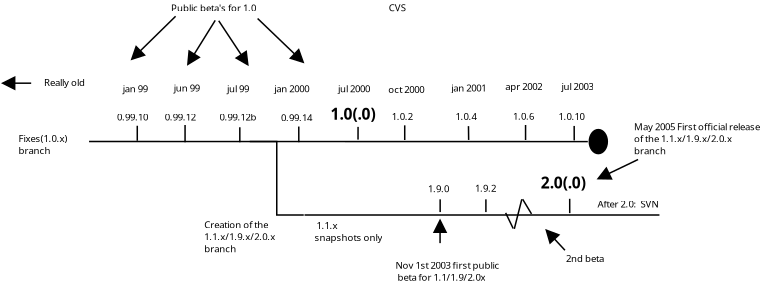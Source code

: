 <?xml version="1.0" encoding="UTF-8"?>
<dia:diagram xmlns:dia="http://www.lysator.liu.se/~alla/dia/">
  <dia:layer name="Background" visible="true">
    <dia:object type="Standard - Line" version="0" id="O0">
      <dia:attribute name="obj_pos">
        <dia:point val="-18.95,20.25"/>
      </dia:attribute>
      <dia:attribute name="obj_bb">
        <dia:rectangle val="-19,20.2;14.351,20.306"/>
      </dia:attribute>
      <dia:attribute name="conn_endpoints">
        <dia:point val="-18.95,20.25"/>
        <dia:point val="14.3,20.256"/>
      </dia:attribute>
      <dia:attribute name="numcp">
        <dia:int val="1"/>
      </dia:attribute>
    </dia:object>
    <dia:object type="Standard - Text" version="1" id="O1">
      <dia:attribute name="obj_pos">
        <dia:point val="-21.95,16.55"/>
      </dia:attribute>
      <dia:attribute name="obj_bb">
        <dia:rectangle val="-21.95,15.873;-18.672,16.83"/>
      </dia:attribute>
      <dia:attribute name="text">
        <dia:composite type="text">
          <dia:attribute name="string">
            <dia:string>#Really old#</dia:string>
          </dia:attribute>
          <dia:attribute name="font">
            <dia:font family="sans" style="0" name="Helvetica"/>
          </dia:attribute>
          <dia:attribute name="height">
            <dia:real val="0.8"/>
          </dia:attribute>
          <dia:attribute name="pos">
            <dia:point val="-21.95,16.55"/>
          </dia:attribute>
          <dia:attribute name="color">
            <dia:color val="#000000"/>
          </dia:attribute>
          <dia:attribute name="alignment">
            <dia:enum val="0"/>
          </dia:attribute>
        </dia:composite>
      </dia:attribute>
      <dia:attribute name="valign">
        <dia:enum val="3"/>
      </dia:attribute>
    </dia:object>
    <dia:object type="Standard - Text" version="1" id="O2">
      <dia:attribute name="obj_pos">
        <dia:point val="-17.086,18.85"/>
      </dia:attribute>
      <dia:attribute name="obj_bb">
        <dia:rectangle val="-17.086,18.172;-14.596,19.13"/>
      </dia:attribute>
      <dia:attribute name="text">
        <dia:composite type="text">
          <dia:attribute name="string">
            <dia:string>#0.99.10#</dia:string>
          </dia:attribute>
          <dia:attribute name="font">
            <dia:font family="sans" style="0" name="Helvetica"/>
          </dia:attribute>
          <dia:attribute name="height">
            <dia:real val="0.8"/>
          </dia:attribute>
          <dia:attribute name="pos">
            <dia:point val="-17.086,18.85"/>
          </dia:attribute>
          <dia:attribute name="color">
            <dia:color val="#000000"/>
          </dia:attribute>
          <dia:attribute name="alignment">
            <dia:enum val="0"/>
          </dia:attribute>
        </dia:composite>
      </dia:attribute>
      <dia:attribute name="valign">
        <dia:enum val="3"/>
      </dia:attribute>
    </dia:object>
    <dia:object type="Standard - Line" version="0" id="O3">
      <dia:attribute name="obj_pos">
        <dia:point val="-15.736,19.2"/>
      </dia:attribute>
      <dia:attribute name="obj_bb">
        <dia:rectangle val="-15.786,19.15;-15.686,20.25"/>
      </dia:attribute>
      <dia:attribute name="conn_endpoints">
        <dia:point val="-15.736,19.2"/>
        <dia:point val="-15.736,20.2"/>
      </dia:attribute>
      <dia:attribute name="numcp">
        <dia:int val="1"/>
      </dia:attribute>
    </dia:object>
    <dia:object type="Standard - Line" version="0" id="O4">
      <dia:attribute name="obj_pos">
        <dia:point val="-12.55,19.15"/>
      </dia:attribute>
      <dia:attribute name="obj_bb">
        <dia:rectangle val="-12.6,19.1;-12.5,20.35"/>
      </dia:attribute>
      <dia:attribute name="conn_endpoints">
        <dia:point val="-12.55,19.15"/>
        <dia:point val="-12.55,20.3"/>
      </dia:attribute>
      <dia:attribute name="numcp">
        <dia:int val="1"/>
      </dia:attribute>
    </dia:object>
    <dia:object type="Standard - Text" version="1" id="O5">
      <dia:attribute name="obj_pos">
        <dia:point val="-13.9,18.85"/>
      </dia:attribute>
      <dia:attribute name="obj_bb">
        <dia:rectangle val="-13.9,18.172;-11.41,19.13"/>
      </dia:attribute>
      <dia:attribute name="text">
        <dia:composite type="text">
          <dia:attribute name="string">
            <dia:string>#0.99.12#</dia:string>
          </dia:attribute>
          <dia:attribute name="font">
            <dia:font family="sans" style="0" name="Helvetica"/>
          </dia:attribute>
          <dia:attribute name="height">
            <dia:real val="0.8"/>
          </dia:attribute>
          <dia:attribute name="pos">
            <dia:point val="-13.9,18.85"/>
          </dia:attribute>
          <dia:attribute name="color">
            <dia:color val="#000000"/>
          </dia:attribute>
          <dia:attribute name="alignment">
            <dia:enum val="0"/>
          </dia:attribute>
        </dia:composite>
      </dia:attribute>
      <dia:attribute name="valign">
        <dia:enum val="3"/>
      </dia:attribute>
    </dia:object>
    <dia:object type="Standard - Line" version="0" id="O6">
      <dia:attribute name="obj_pos">
        <dia:point val="-8.9,19.3"/>
      </dia:attribute>
      <dia:attribute name="obj_bb">
        <dia:rectangle val="-8.95,19.25;-8.85,20.35"/>
      </dia:attribute>
      <dia:attribute name="conn_endpoints">
        <dia:point val="-8.9,19.3"/>
        <dia:point val="-8.9,20.3"/>
      </dia:attribute>
      <dia:attribute name="numcp">
        <dia:int val="1"/>
      </dia:attribute>
    </dia:object>
    <dia:object type="Standard - Text" version="1" id="O7">
      <dia:attribute name="obj_pos">
        <dia:point val="-10.25,18.85"/>
      </dia:attribute>
      <dia:attribute name="obj_bb">
        <dia:rectangle val="-10.25,18.172;-7.345,19.13"/>
      </dia:attribute>
      <dia:attribute name="text">
        <dia:composite type="text">
          <dia:attribute name="string">
            <dia:string>#0.99.12b#</dia:string>
          </dia:attribute>
          <dia:attribute name="font">
            <dia:font family="sans" style="0" name="Helvetica"/>
          </dia:attribute>
          <dia:attribute name="height">
            <dia:real val="0.8"/>
          </dia:attribute>
          <dia:attribute name="pos">
            <dia:point val="-10.25,18.85"/>
          </dia:attribute>
          <dia:attribute name="color">
            <dia:color val="#000000"/>
          </dia:attribute>
          <dia:attribute name="alignment">
            <dia:enum val="0"/>
          </dia:attribute>
        </dia:composite>
      </dia:attribute>
      <dia:attribute name="valign">
        <dia:enum val="3"/>
      </dia:attribute>
    </dia:object>
    <dia:object type="Standard - Text" version="1" id="O8">
      <dia:attribute name="obj_pos">
        <dia:point val="-23.65,20.275"/>
      </dia:attribute>
      <dia:attribute name="obj_bb">
        <dia:rectangle val="-23.65,19.598;-19.742,21.355"/>
      </dia:attribute>
      <dia:attribute name="text">
        <dia:composite type="text">
          <dia:attribute name="string">
            <dia:string>#Fixes(1.0.x)
branch#</dia:string>
          </dia:attribute>
          <dia:attribute name="font">
            <dia:font family="sans" style="0" name="Helvetica"/>
          </dia:attribute>
          <dia:attribute name="height">
            <dia:real val="0.8"/>
          </dia:attribute>
          <dia:attribute name="pos">
            <dia:point val="-23.65,20.275"/>
          </dia:attribute>
          <dia:attribute name="color">
            <dia:color val="#000000"/>
          </dia:attribute>
          <dia:attribute name="alignment">
            <dia:enum val="0"/>
          </dia:attribute>
        </dia:composite>
      </dia:attribute>
      <dia:attribute name="valign">
        <dia:enum val="3"/>
      </dia:attribute>
    </dia:object>
    <dia:object type="Standard - Line" version="0" id="O9">
      <dia:attribute name="obj_pos">
        <dia:point val="-4.969,19.25"/>
      </dia:attribute>
      <dia:attribute name="obj_bb">
        <dia:rectangle val="-5.019,19.2;-4.917,20.348"/>
      </dia:attribute>
      <dia:attribute name="conn_endpoints">
        <dia:point val="-4.969,19.25"/>
        <dia:point val="-4.967,20.298"/>
      </dia:attribute>
      <dia:attribute name="numcp">
        <dia:int val="1"/>
      </dia:attribute>
    </dia:object>
    <dia:object type="Standard - Text" version="1" id="O10">
      <dia:attribute name="obj_pos">
        <dia:point val="-6.15,18.9"/>
      </dia:attribute>
      <dia:attribute name="obj_bb">
        <dia:rectangle val="-6.15,18.223;-3.66,19.18"/>
      </dia:attribute>
      <dia:attribute name="text">
        <dia:composite type="text">
          <dia:attribute name="string">
            <dia:string>#0.99.14#</dia:string>
          </dia:attribute>
          <dia:attribute name="font">
            <dia:font family="sans" style="0" name="Helvetica"/>
          </dia:attribute>
          <dia:attribute name="height">
            <dia:real val="0.8"/>
          </dia:attribute>
          <dia:attribute name="pos">
            <dia:point val="-6.15,18.9"/>
          </dia:attribute>
          <dia:attribute name="color">
            <dia:color val="#000000"/>
          </dia:attribute>
          <dia:attribute name="alignment">
            <dia:enum val="0"/>
          </dia:attribute>
        </dia:composite>
      </dia:attribute>
      <dia:attribute name="valign">
        <dia:enum val="3"/>
      </dia:attribute>
    </dia:object>
    <dia:object type="Standard - Line" version="0" id="O11">
      <dia:attribute name="obj_pos">
        <dia:point val="-1.017,19.273"/>
      </dia:attribute>
      <dia:attribute name="obj_bb">
        <dia:rectangle val="-1.069,19.223;-0.967,20.175"/>
      </dia:attribute>
      <dia:attribute name="conn_endpoints">
        <dia:point val="-1.017,19.273"/>
        <dia:point val="-1.019,20.125"/>
      </dia:attribute>
      <dia:attribute name="numcp">
        <dia:int val="1"/>
      </dia:attribute>
    </dia:object>
    <dia:object type="Standard - Text" version="1" id="O12">
      <dia:attribute name="obj_pos">
        <dia:point val="-2.85,18.8"/>
      </dia:attribute>
      <dia:attribute name="obj_bb">
        <dia:rectangle val="-2.85,17.703;0.66,19.26"/>
      </dia:attribute>
      <dia:attribute name="text">
        <dia:composite type="text">
          <dia:attribute name="string">
            <dia:string>#1.0(.0)#</dia:string>
          </dia:attribute>
          <dia:attribute name="font">
            <dia:font family="sans" style="80" name="Helvetica-Bold"/>
          </dia:attribute>
          <dia:attribute name="height">
            <dia:real val="1.3"/>
          </dia:attribute>
          <dia:attribute name="pos">
            <dia:point val="-2.85,18.8"/>
          </dia:attribute>
          <dia:attribute name="color">
            <dia:color val="#000000"/>
          </dia:attribute>
          <dia:attribute name="alignment">
            <dia:enum val="0"/>
          </dia:attribute>
        </dia:composite>
      </dia:attribute>
      <dia:attribute name="valign">
        <dia:enum val="3"/>
      </dia:attribute>
    </dia:object>
    <dia:object type="Standard - Line" version="0" id="O13">
      <dia:attribute name="obj_pos">
        <dia:point val="2.094,19.172"/>
      </dia:attribute>
      <dia:attribute name="obj_bb">
        <dia:rectangle val="2.044,19.122;2.144,20.2"/>
      </dia:attribute>
      <dia:attribute name="conn_endpoints">
        <dia:point val="2.094,19.172"/>
        <dia:point val="2.094,20.15"/>
      </dia:attribute>
      <dia:attribute name="numcp">
        <dia:int val="1"/>
      </dia:attribute>
    </dia:object>
    <dia:object type="Standard - Text" version="1" id="O14">
      <dia:attribute name="obj_pos">
        <dia:point val="1.224,18.82"/>
      </dia:attribute>
      <dia:attribute name="obj_bb">
        <dia:rectangle val="1.224,18.142;2.884,19.1"/>
      </dia:attribute>
      <dia:attribute name="text">
        <dia:composite type="text">
          <dia:attribute name="string">
            <dia:string>#1.0.2#</dia:string>
          </dia:attribute>
          <dia:attribute name="font">
            <dia:font family="sans" style="0" name="Helvetica"/>
          </dia:attribute>
          <dia:attribute name="height">
            <dia:real val="0.8"/>
          </dia:attribute>
          <dia:attribute name="pos">
            <dia:point val="1.224,18.82"/>
          </dia:attribute>
          <dia:attribute name="color">
            <dia:color val="#000000"/>
          </dia:attribute>
          <dia:attribute name="alignment">
            <dia:enum val="0"/>
          </dia:attribute>
        </dia:composite>
      </dia:attribute>
      <dia:attribute name="valign">
        <dia:enum val="3"/>
      </dia:attribute>
    </dia:object>
    <dia:object type="Standard - Line" version="0" id="O15">
      <dia:attribute name="obj_pos">
        <dia:point val="6.344,19.225"/>
      </dia:attribute>
      <dia:attribute name="obj_bb">
        <dia:rectangle val="6.293,19.174;6.407,20.198"/>
      </dia:attribute>
      <dia:attribute name="conn_endpoints">
        <dia:point val="6.344,19.225"/>
        <dia:point val="6.356,20.147"/>
      </dia:attribute>
      <dia:attribute name="numcp">
        <dia:int val="1"/>
      </dia:attribute>
    </dia:object>
    <dia:object type="Standard - Text" version="1" id="O16">
      <dia:attribute name="obj_pos">
        <dia:point val="5.474,18.824"/>
      </dia:attribute>
      <dia:attribute name="obj_bb">
        <dia:rectangle val="5.474,18.147;7.134,19.104"/>
      </dia:attribute>
      <dia:attribute name="text">
        <dia:composite type="text">
          <dia:attribute name="string">
            <dia:string>#1.0.4#</dia:string>
          </dia:attribute>
          <dia:attribute name="font">
            <dia:font family="sans" style="0" name="Helvetica"/>
          </dia:attribute>
          <dia:attribute name="height">
            <dia:real val="0.8"/>
          </dia:attribute>
          <dia:attribute name="pos">
            <dia:point val="5.474,18.824"/>
          </dia:attribute>
          <dia:attribute name="color">
            <dia:color val="#000000"/>
          </dia:attribute>
          <dia:attribute name="alignment">
            <dia:enum val="0"/>
          </dia:attribute>
        </dia:composite>
      </dia:attribute>
      <dia:attribute name="valign">
        <dia:enum val="3"/>
      </dia:attribute>
    </dia:object>
    <dia:object type="Standard - Text" version="1" id="O17">
      <dia:attribute name="obj_pos">
        <dia:point val="9.312,18.804"/>
      </dia:attribute>
      <dia:attribute name="obj_bb">
        <dia:rectangle val="9.312,18.126;10.972,19.084"/>
      </dia:attribute>
      <dia:attribute name="text">
        <dia:composite type="text">
          <dia:attribute name="string">
            <dia:string>#1.0.6#</dia:string>
          </dia:attribute>
          <dia:attribute name="font">
            <dia:font family="sans" style="0" name="Helvetica"/>
          </dia:attribute>
          <dia:attribute name="height">
            <dia:real val="0.8"/>
          </dia:attribute>
          <dia:attribute name="pos">
            <dia:point val="9.312,18.804"/>
          </dia:attribute>
          <dia:attribute name="color">
            <dia:color val="#000000"/>
          </dia:attribute>
          <dia:attribute name="alignment">
            <dia:enum val="0"/>
          </dia:attribute>
        </dia:composite>
      </dia:attribute>
      <dia:attribute name="valign">
        <dia:enum val="3"/>
      </dia:attribute>
    </dia:object>
    <dia:object type="Standard - Line" version="0" id="O18">
      <dia:attribute name="obj_pos">
        <dia:point val="13.391,19.212"/>
      </dia:attribute>
      <dia:attribute name="obj_bb">
        <dia:rectangle val="13.341,19.162;13.444,20.225"/>
      </dia:attribute>
      <dia:attribute name="conn_endpoints">
        <dia:point val="13.391,19.212"/>
        <dia:point val="13.394,20.175"/>
      </dia:attribute>
      <dia:attribute name="numcp">
        <dia:int val="1"/>
      </dia:attribute>
    </dia:object>
    <dia:object type="Standard - Text" version="1" id="O19">
      <dia:attribute name="obj_pos">
        <dia:point val="12.338,18.809"/>
      </dia:attribute>
      <dia:attribute name="obj_bb">
        <dia:rectangle val="12.338,18.131;14.413,19.089"/>
      </dia:attribute>
      <dia:attribute name="text">
        <dia:composite type="text">
          <dia:attribute name="string">
            <dia:string>#1.0.10#</dia:string>
          </dia:attribute>
          <dia:attribute name="font">
            <dia:font family="sans" style="0" name="Helvetica"/>
          </dia:attribute>
          <dia:attribute name="height">
            <dia:real val="0.8"/>
          </dia:attribute>
          <dia:attribute name="pos">
            <dia:point val="12.338,18.809"/>
          </dia:attribute>
          <dia:attribute name="color">
            <dia:color val="#000000"/>
          </dia:attribute>
          <dia:attribute name="alignment">
            <dia:enum val="0"/>
          </dia:attribute>
        </dia:composite>
      </dia:attribute>
      <dia:attribute name="valign">
        <dia:enum val="3"/>
      </dia:attribute>
    </dia:object>
    <dia:object type="Standard - ZigZagLine" version="1" id="O20">
      <dia:attribute name="obj_pos">
        <dia:point val="-8.237,20.25"/>
      </dia:attribute>
      <dia:attribute name="obj_bb">
        <dia:rectangle val="-8.287,20.2;-4.587,25.2"/>
      </dia:attribute>
      <dia:attribute name="orth_points">
        <dia:point val="-8.237,20.25"/>
        <dia:point val="-6.437,20.25"/>
        <dia:point val="-6.437,25.15"/>
        <dia:point val="-4.637,25.15"/>
      </dia:attribute>
      <dia:attribute name="orth_orient">
        <dia:enum val="0"/>
        <dia:enum val="1"/>
        <dia:enum val="0"/>
      </dia:attribute>
      <dia:attribute name="autorouting">
        <dia:boolean val="false"/>
      </dia:attribute>
    </dia:object>
    <dia:object type="Standard - Line" version="0" id="O21">
      <dia:attribute name="obj_pos">
        <dia:point val="-4.587,25.15"/>
      </dia:attribute>
      <dia:attribute name="obj_bb">
        <dia:rectangle val="-4.637,25.1;19.125,25.2"/>
      </dia:attribute>
      <dia:attribute name="conn_endpoints">
        <dia:point val="-4.587,25.15"/>
        <dia:point val="19.075,25.15"/>
      </dia:attribute>
      <dia:attribute name="numcp">
        <dia:int val="1"/>
      </dia:attribute>
    </dia:object>
    <dia:object type="Standard - Text" version="1" id="O22">
      <dia:attribute name="obj_pos">
        <dia:point val="-3.925,26.075"/>
      </dia:attribute>
      <dia:attribute name="obj_bb">
        <dia:rectangle val="-3.925,25.377;1.081,27.197"/>
      </dia:attribute>
      <dia:attribute name="text">
        <dia:composite type="text">
          <dia:attribute name="string">
            <dia:string># 1.1.x  
snapshots only#</dia:string>
          </dia:attribute>
          <dia:attribute name="font">
            <dia:font family="sans" style="0" name="Helvetica"/>
          </dia:attribute>
          <dia:attribute name="height">
            <dia:real val="0.8"/>
          </dia:attribute>
          <dia:attribute name="pos">
            <dia:point val="-3.925,26.075"/>
          </dia:attribute>
          <dia:attribute name="color">
            <dia:color val="#000000"/>
          </dia:attribute>
          <dia:attribute name="alignment">
            <dia:enum val="0"/>
          </dia:attribute>
        </dia:composite>
      </dia:attribute>
      <dia:attribute name="valign">
        <dia:enum val="3"/>
      </dia:attribute>
    </dia:object>
    <dia:object type="Standard - Text" version="1" id="O23">
      <dia:attribute name="obj_pos">
        <dia:point val="3.638,23.631"/>
      </dia:attribute>
      <dia:attribute name="obj_bb">
        <dia:rectangle val="3.638,22.953;5.298,23.911"/>
      </dia:attribute>
      <dia:attribute name="text">
        <dia:composite type="text">
          <dia:attribute name="string">
            <dia:string>#1.9.0#</dia:string>
          </dia:attribute>
          <dia:attribute name="font">
            <dia:font family="sans" style="0" name="Helvetica"/>
          </dia:attribute>
          <dia:attribute name="height">
            <dia:real val="0.8"/>
          </dia:attribute>
          <dia:attribute name="pos">
            <dia:point val="3.638,23.631"/>
          </dia:attribute>
          <dia:attribute name="color">
            <dia:color val="#000000"/>
          </dia:attribute>
          <dia:attribute name="alignment">
            <dia:enum val="0"/>
          </dia:attribute>
        </dia:composite>
      </dia:attribute>
      <dia:attribute name="valign">
        <dia:enum val="3"/>
      </dia:attribute>
    </dia:object>
    <dia:object type="Standard - Text" version="1" id="O24">
      <dia:attribute name="obj_pos">
        <dia:point val="1.476,28.726"/>
      </dia:attribute>
      <dia:attribute name="obj_bb">
        <dia:rectangle val="1.476,28.028;9.47,29.848"/>
      </dia:attribute>
      <dia:attribute name="text">
        <dia:composite type="text">
          <dia:attribute name="string">
            <dia:string>#Nov 1st 2003 first public
 beta for 1.1/1.9/2.0x#</dia:string>
          </dia:attribute>
          <dia:attribute name="font">
            <dia:font family="sans" style="0" name="Helvetica"/>
          </dia:attribute>
          <dia:attribute name="height">
            <dia:real val="0.8"/>
          </dia:attribute>
          <dia:attribute name="pos">
            <dia:point val="1.476,28.726"/>
          </dia:attribute>
          <dia:attribute name="color">
            <dia:color val="#000000"/>
          </dia:attribute>
          <dia:attribute name="alignment">
            <dia:enum val="0"/>
          </dia:attribute>
        </dia:composite>
      </dia:attribute>
      <dia:attribute name="valign">
        <dia:enum val="3"/>
      </dia:attribute>
    </dia:object>
    <dia:object type="Standard - Text" version="1" id="O25">
      <dia:attribute name="obj_pos">
        <dia:point val="6.78,23.593"/>
      </dia:attribute>
      <dia:attribute name="obj_bb">
        <dia:rectangle val="6.78,22.894;8.461,23.915"/>
      </dia:attribute>
      <dia:attribute name="text">
        <dia:composite type="text">
          <dia:attribute name="string">
            <dia:string>#1.9.2#</dia:string>
          </dia:attribute>
          <dia:attribute name="font">
            <dia:font family="sans" style="0" name="Helvetica"/>
          </dia:attribute>
          <dia:attribute name="height">
            <dia:real val="0.8"/>
          </dia:attribute>
          <dia:attribute name="pos">
            <dia:point val="6.78,23.593"/>
          </dia:attribute>
          <dia:attribute name="color">
            <dia:color val="#000000"/>
          </dia:attribute>
          <dia:attribute name="alignment">
            <dia:enum val="0"/>
          </dia:attribute>
        </dia:composite>
      </dia:attribute>
      <dia:attribute name="valign">
        <dia:enum val="3"/>
      </dia:attribute>
    </dia:object>
    <dia:object type="Standard - Line" version="0" id="O26">
      <dia:attribute name="obj_pos">
        <dia:point val="10.15,19.149"/>
      </dia:attribute>
      <dia:attribute name="obj_bb">
        <dia:rectangle val="10.101,19.099;10.2,20.199"/>
      </dia:attribute>
      <dia:attribute name="conn_endpoints">
        <dia:point val="10.15,19.149"/>
        <dia:point val="10.15,20.149"/>
      </dia:attribute>
      <dia:attribute name="numcp">
        <dia:int val="1"/>
      </dia:attribute>
    </dia:object>
    <dia:object type="Standard - Line" version="0" id="O27">
      <dia:attribute name="obj_pos">
        <dia:point val="4.456,24.105"/>
      </dia:attribute>
      <dia:attribute name="obj_bb">
        <dia:rectangle val="4.406,24.055;4.506,25.005"/>
      </dia:attribute>
      <dia:attribute name="conn_endpoints">
        <dia:point val="4.456,24.105"/>
        <dia:point val="4.456,24.955"/>
      </dia:attribute>
      <dia:attribute name="numcp">
        <dia:int val="1"/>
      </dia:attribute>
    </dia:object>
    <dia:object type="Standard - Line" version="0" id="O28">
      <dia:attribute name="obj_pos">
        <dia:point val="7.506,24.105"/>
      </dia:attribute>
      <dia:attribute name="obj_bb">
        <dia:rectangle val="7.456,24.055;7.556,25.005"/>
      </dia:attribute>
      <dia:attribute name="conn_endpoints">
        <dia:point val="7.506,24.105"/>
        <dia:point val="7.506,24.955"/>
      </dia:attribute>
      <dia:attribute name="numcp">
        <dia:int val="1"/>
      </dia:attribute>
    </dia:object>
    <dia:object type="Standard - Line" version="0" id="O29">
      <dia:attribute name="obj_pos">
        <dia:point val="13.092,24.071"/>
      </dia:attribute>
      <dia:attribute name="obj_bb">
        <dia:rectangle val="13.042,24.021;13.144,25.075"/>
      </dia:attribute>
      <dia:attribute name="conn_endpoints">
        <dia:point val="13.092,24.071"/>
        <dia:point val="13.094,25.025"/>
      </dia:attribute>
      <dia:attribute name="numcp">
        <dia:int val="1"/>
      </dia:attribute>
    </dia:object>
    <dia:object type="Standard - Text" version="1" id="O30">
      <dia:attribute name="obj_pos">
        <dia:point val="11.169,23.375"/>
      </dia:attribute>
      <dia:attribute name="obj_bb">
        <dia:rectangle val="11.169,22.244;14.713,23.903"/>
      </dia:attribute>
      <dia:attribute name="text">
        <dia:composite type="text">
          <dia:attribute name="string">
            <dia:string>#2.0(.0)#</dia:string>
          </dia:attribute>
          <dia:attribute name="font">
            <dia:font family="sans" style="80" name="Helvetica-Bold"/>
          </dia:attribute>
          <dia:attribute name="height">
            <dia:real val="1.3"/>
          </dia:attribute>
          <dia:attribute name="pos">
            <dia:point val="11.169,23.375"/>
          </dia:attribute>
          <dia:attribute name="color">
            <dia:color val="#000000"/>
          </dia:attribute>
          <dia:attribute name="alignment">
            <dia:enum val="0"/>
          </dia:attribute>
        </dia:composite>
      </dia:attribute>
      <dia:attribute name="valign">
        <dia:enum val="3"/>
      </dia:attribute>
    </dia:object>
    <dia:object type="Standard - PolyLine" version="0" id="O31">
      <dia:attribute name="obj_pos">
        <dia:point val="8.823,25.008"/>
      </dia:attribute>
      <dia:attribute name="obj_bb">
        <dia:rectangle val="8.756,24.942;9.392,26.117"/>
      </dia:attribute>
      <dia:attribute name="poly_points">
        <dia:point val="8.823,25.008"/>
        <dia:point val="9.325,26.05"/>
      </dia:attribute>
    </dia:object>
    <dia:object type="Standard - PolyLine" version="0" id="O32">
      <dia:attribute name="obj_pos">
        <dia:point val="9.9,24.1"/>
      </dia:attribute>
      <dia:attribute name="obj_bb">
        <dia:rectangle val="9.339,24.039;9.961,26.136"/>
      </dia:attribute>
      <dia:attribute name="poly_points">
        <dia:point val="9.9,24.1"/>
        <dia:point val="9.4,26.075"/>
      </dia:attribute>
    </dia:object>
    <dia:object type="Standard - PolyLine" version="0" id="O33">
      <dia:attribute name="obj_pos">
        <dia:point val="9.955,24.097"/>
      </dia:attribute>
      <dia:attribute name="obj_bb">
        <dia:rectangle val="9.886,24.029;10.615,25.146"/>
      </dia:attribute>
      <dia:attribute name="poly_points">
        <dia:point val="9.955,24.097"/>
        <dia:point val="10.546,25.077"/>
      </dia:attribute>
    </dia:object>
    <dia:object type="Standard - Line" version="0" id="O34">
      <dia:attribute name="obj_pos">
        <dia:point val="4.45,27.025"/>
      </dia:attribute>
      <dia:attribute name="obj_bb">
        <dia:rectangle val="3.65,25.4;5.25,27.075"/>
      </dia:attribute>
      <dia:attribute name="conn_endpoints">
        <dia:point val="4.45,27.025"/>
        <dia:point val="4.45,25.45"/>
      </dia:attribute>
      <dia:attribute name="numcp">
        <dia:int val="1"/>
      </dia:attribute>
      <dia:attribute name="end_arrow">
        <dia:enum val="3"/>
      </dia:attribute>
      <dia:attribute name="end_arrow_length">
        <dia:real val="0.8"/>
      </dia:attribute>
      <dia:attribute name="end_arrow_width">
        <dia:real val="0.8"/>
      </dia:attribute>
    </dia:object>
    <dia:object type="Standard - Line" version="0" id="O35">
      <dia:attribute name="obj_pos">
        <dia:point val="17.65,21.45"/>
      </dia:attribute>
      <dia:attribute name="obj_bb">
        <dia:rectangle val="14.55,21.383;17.717,23.493"/>
      </dia:attribute>
      <dia:attribute name="conn_endpoints">
        <dia:point val="17.65,21.45"/>
        <dia:point val="14.941,22.75"/>
      </dia:attribute>
      <dia:attribute name="numcp">
        <dia:int val="1"/>
      </dia:attribute>
      <dia:attribute name="end_arrow">
        <dia:enum val="3"/>
      </dia:attribute>
      <dia:attribute name="end_arrow_length">
        <dia:real val="0.8"/>
      </dia:attribute>
      <dia:attribute name="end_arrow_width">
        <dia:real val="0.8"/>
      </dia:attribute>
    </dia:object>
    <dia:object type="Standard - Text" version="1" id="O36">
      <dia:attribute name="obj_pos">
        <dia:point val="17.375,19.5"/>
      </dia:attribute>
      <dia:attribute name="obj_bb">
        <dia:rectangle val="17.375,18.802;27.319,21.422"/>
      </dia:attribute>
      <dia:attribute name="text">
        <dia:composite type="text">
          <dia:attribute name="string">
            <dia:string>#May 2005 First official release
of the 1.1.x/1.9.x/2.0.x 
branch#</dia:string>
          </dia:attribute>
          <dia:attribute name="font">
            <dia:font family="sans" style="0" name="Helvetica"/>
          </dia:attribute>
          <dia:attribute name="height">
            <dia:real val="0.8"/>
          </dia:attribute>
          <dia:attribute name="pos">
            <dia:point val="17.375,19.5"/>
          </dia:attribute>
          <dia:attribute name="color">
            <dia:color val="#000000"/>
          </dia:attribute>
          <dia:attribute name="alignment">
            <dia:enum val="0"/>
          </dia:attribute>
        </dia:composite>
      </dia:attribute>
      <dia:attribute name="valign">
        <dia:enum val="3"/>
      </dia:attribute>
    </dia:object>
    <dia:object type="Standard - Text" version="1" id="O37">
      <dia:attribute name="obj_pos">
        <dia:point val="-11.275,26.025"/>
      </dia:attribute>
      <dia:attribute name="obj_bb">
        <dia:rectangle val="-11.275,25.327;-5.772,27.947"/>
      </dia:attribute>
      <dia:attribute name="text">
        <dia:composite type="text">
          <dia:attribute name="string">
            <dia:string>#Creation of the
1.1.x/1.9.x/2.0.x 
branch#</dia:string>
          </dia:attribute>
          <dia:attribute name="font">
            <dia:font family="sans" style="0" name="Helvetica"/>
          </dia:attribute>
          <dia:attribute name="height">
            <dia:real val="0.8"/>
          </dia:attribute>
          <dia:attribute name="pos">
            <dia:point val="-11.275,26.025"/>
          </dia:attribute>
          <dia:attribute name="color">
            <dia:color val="#000000"/>
          </dia:attribute>
          <dia:attribute name="alignment">
            <dia:enum val="0"/>
          </dia:attribute>
        </dia:composite>
      </dia:attribute>
      <dia:attribute name="valign">
        <dia:enum val="3"/>
      </dia:attribute>
    </dia:object>
    <dia:object type="Standard - Line" version="0" id="O38">
      <dia:attribute name="obj_pos">
        <dia:point val="11.5,26.125"/>
      </dia:attribute>
      <dia:attribute name="obj_bb">
        <dia:rectangle val="10.88,25.544;12.846,27.571"/>
      </dia:attribute>
      <dia:attribute name="conn_endpoints">
        <dia:point val="11.5,26.125"/>
        <dia:point val="12.775,27.5"/>
      </dia:attribute>
      <dia:attribute name="numcp">
        <dia:int val="1"/>
      </dia:attribute>
      <dia:attribute name="start_arrow">
        <dia:enum val="3"/>
      </dia:attribute>
      <dia:attribute name="start_arrow_length">
        <dia:real val="0.8"/>
      </dia:attribute>
      <dia:attribute name="start_arrow_width">
        <dia:real val="0.8"/>
      </dia:attribute>
    </dia:object>
    <dia:object type="Standard - Text" version="1" id="O39">
      <dia:attribute name="obj_pos">
        <dia:point val="12.85,28.275"/>
      </dia:attribute>
      <dia:attribute name="obj_bb">
        <dia:rectangle val="12.85,27.598;15.755,28.555"/>
      </dia:attribute>
      <dia:attribute name="text">
        <dia:composite type="text">
          <dia:attribute name="string">
            <dia:string>#2nd beta#</dia:string>
          </dia:attribute>
          <dia:attribute name="font">
            <dia:font family="sans" style="0" name="Helvetica"/>
          </dia:attribute>
          <dia:attribute name="height">
            <dia:real val="0.8"/>
          </dia:attribute>
          <dia:attribute name="pos">
            <dia:point val="12.85,28.275"/>
          </dia:attribute>
          <dia:attribute name="color">
            <dia:color val="#000000"/>
          </dia:attribute>
          <dia:attribute name="alignment">
            <dia:enum val="0"/>
          </dia:attribute>
        </dia:composite>
      </dia:attribute>
      <dia:attribute name="valign">
        <dia:enum val="3"/>
      </dia:attribute>
    </dia:object>
    <dia:object type="Standard - Line" version="0" id="O40">
      <dia:attribute name="obj_pos">
        <dia:point val="-4.639,15"/>
      </dia:attribute>
      <dia:attribute name="obj_bb">
        <dia:rectangle val="-7.785,11.979;-4.049,15.612"/>
      </dia:attribute>
      <dia:attribute name="conn_endpoints">
        <dia:point val="-4.639,15"/>
        <dia:point val="-7.714,12.05"/>
      </dia:attribute>
      <dia:attribute name="numcp">
        <dia:int val="1"/>
      </dia:attribute>
      <dia:attribute name="start_arrow">
        <dia:enum val="3"/>
      </dia:attribute>
      <dia:attribute name="start_arrow_length">
        <dia:real val="0.8"/>
      </dia:attribute>
      <dia:attribute name="start_arrow_width">
        <dia:real val="0.8"/>
      </dia:attribute>
    </dia:object>
    <dia:object type="Standard - Line" version="0" id="O41">
      <dia:attribute name="obj_pos">
        <dia:point val="-8.339,15.175"/>
      </dia:attribute>
      <dia:attribute name="obj_bb">
        <dia:rectangle val="-10.375,12.131;-7.644,15.658"/>
      </dia:attribute>
      <dia:attribute name="conn_endpoints">
        <dia:point val="-8.339,15.175"/>
        <dia:point val="-10.306,12.201"/>
      </dia:attribute>
      <dia:attribute name="numcp">
        <dia:int val="1"/>
      </dia:attribute>
      <dia:attribute name="start_arrow">
        <dia:enum val="3"/>
      </dia:attribute>
      <dia:attribute name="start_arrow_length">
        <dia:real val="0.8"/>
      </dia:attribute>
      <dia:attribute name="start_arrow_width">
        <dia:real val="0.8"/>
      </dia:attribute>
    </dia:object>
    <dia:object type="Standard - Line" version="0" id="O42">
      <dia:attribute name="obj_pos">
        <dia:point val="-12.389,15.15"/>
      </dia:attribute>
      <dia:attribute name="obj_bb">
        <dia:rectangle val="-13.095,12.106;-10.47,15.615"/>
      </dia:attribute>
      <dia:attribute name="conn_endpoints">
        <dia:point val="-12.389,15.15"/>
        <dia:point val="-10.539,12.175"/>
      </dia:attribute>
      <dia:attribute name="numcp">
        <dia:int val="1"/>
      </dia:attribute>
      <dia:attribute name="start_arrow">
        <dia:enum val="3"/>
      </dia:attribute>
      <dia:attribute name="start_arrow_length">
        <dia:real val="0.8"/>
      </dia:attribute>
      <dia:attribute name="start_arrow_width">
        <dia:real val="0.8"/>
      </dia:attribute>
    </dia:object>
    <dia:object type="Standard - Line" version="0" id="O43">
      <dia:attribute name="obj_pos">
        <dia:point val="-16.139,14.8"/>
      </dia:attribute>
      <dia:attribute name="obj_bb">
        <dia:rectangle val="-16.735,11.83;-13.11,15.406"/>
      </dia:attribute>
      <dia:attribute name="conn_endpoints">
        <dia:point val="-16.139,14.8"/>
        <dia:point val="-13.181,11.901"/>
      </dia:attribute>
      <dia:attribute name="numcp">
        <dia:int val="1"/>
      </dia:attribute>
      <dia:attribute name="start_arrow">
        <dia:enum val="3"/>
      </dia:attribute>
      <dia:attribute name="start_arrow_length">
        <dia:real val="0.8"/>
      </dia:attribute>
      <dia:attribute name="start_arrow_width">
        <dia:real val="0.8"/>
      </dia:attribute>
    </dia:object>
    <dia:object type="Standard - Text" version="1" id="O44">
      <dia:attribute name="obj_pos">
        <dia:point val="-13.489,11.575"/>
      </dia:attribute>
      <dia:attribute name="obj_bb">
        <dia:rectangle val="-13.489,10.898;-6.954,11.855"/>
      </dia:attribute>
      <dia:attribute name="text">
        <dia:composite type="text">
          <dia:attribute name="string">
            <dia:string>#Public beta's for 1.0#</dia:string>
          </dia:attribute>
          <dia:attribute name="font">
            <dia:font family="sans" style="0" name="Helvetica"/>
          </dia:attribute>
          <dia:attribute name="height">
            <dia:real val="0.8"/>
          </dia:attribute>
          <dia:attribute name="pos">
            <dia:point val="-13.489,11.575"/>
          </dia:attribute>
          <dia:attribute name="color">
            <dia:color val="#000000"/>
          </dia:attribute>
          <dia:attribute name="alignment">
            <dia:enum val="0"/>
          </dia:attribute>
        </dia:composite>
      </dia:attribute>
      <dia:attribute name="valign">
        <dia:enum val="3"/>
      </dia:attribute>
    </dia:object>
    <dia:object type="Standard - Line" version="0" id="O45">
      <dia:attribute name="obj_pos">
        <dia:point val="-22.809,16.362"/>
      </dia:attribute>
      <dia:attribute name="obj_bb">
        <dia:rectangle val="-24.809,15.562;-22.759,17.162"/>
      </dia:attribute>
      <dia:attribute name="conn_endpoints">
        <dia:point val="-22.809,16.362"/>
        <dia:point val="-24.759,16.362"/>
      </dia:attribute>
      <dia:attribute name="numcp">
        <dia:int val="1"/>
      </dia:attribute>
      <dia:attribute name="end_arrow">
        <dia:enum val="3"/>
      </dia:attribute>
      <dia:attribute name="end_arrow_length">
        <dia:real val="0.8"/>
      </dia:attribute>
      <dia:attribute name="end_arrow_width">
        <dia:real val="0.8"/>
      </dia:attribute>
    </dia:object>
    <dia:object type="Standard - Text" version="1" id="O46">
      <dia:attribute name="obj_pos">
        <dia:point val="-16.709,16.962"/>
      </dia:attribute>
      <dia:attribute name="obj_bb">
        <dia:rectangle val="-16.709,16.284;-14.677,17.242"/>
      </dia:attribute>
      <dia:attribute name="text">
        <dia:composite type="text">
          <dia:attribute name="string">
            <dia:string>#jan 99#</dia:string>
          </dia:attribute>
          <dia:attribute name="font">
            <dia:font family="sans" style="0" name="Helvetica"/>
          </dia:attribute>
          <dia:attribute name="height">
            <dia:real val="0.8"/>
          </dia:attribute>
          <dia:attribute name="pos">
            <dia:point val="-16.709,16.962"/>
          </dia:attribute>
          <dia:attribute name="color">
            <dia:color val="#000000"/>
          </dia:attribute>
          <dia:attribute name="alignment">
            <dia:enum val="0"/>
          </dia:attribute>
        </dia:composite>
      </dia:attribute>
      <dia:attribute name="valign">
        <dia:enum val="3"/>
      </dia:attribute>
    </dia:object>
    <dia:object type="Standard - Text" version="1" id="O47">
      <dia:attribute name="obj_pos">
        <dia:point val="-13.309,16.912"/>
      </dia:attribute>
      <dia:attribute name="obj_bb">
        <dia:rectangle val="-13.309,16.234;-11.277,17.192"/>
      </dia:attribute>
      <dia:attribute name="text">
        <dia:composite type="text">
          <dia:attribute name="string">
            <dia:string>#jun 99#</dia:string>
          </dia:attribute>
          <dia:attribute name="font">
            <dia:font family="sans" style="0" name="Helvetica"/>
          </dia:attribute>
          <dia:attribute name="height">
            <dia:real val="0.8"/>
          </dia:attribute>
          <dia:attribute name="pos">
            <dia:point val="-13.309,16.912"/>
          </dia:attribute>
          <dia:attribute name="color">
            <dia:color val="#000000"/>
          </dia:attribute>
          <dia:attribute name="alignment">
            <dia:enum val="0"/>
          </dia:attribute>
        </dia:composite>
      </dia:attribute>
      <dia:attribute name="valign">
        <dia:enum val="3"/>
      </dia:attribute>
    </dia:object>
    <dia:object type="Standard - Text" version="1" id="O48">
      <dia:attribute name="obj_pos">
        <dia:point val="-9.759,16.962"/>
      </dia:attribute>
      <dia:attribute name="obj_bb">
        <dia:rectangle val="-9.759,16.284;-7.976,17.242"/>
      </dia:attribute>
      <dia:attribute name="text">
        <dia:composite type="text">
          <dia:attribute name="string">
            <dia:string>#jul 99#</dia:string>
          </dia:attribute>
          <dia:attribute name="font">
            <dia:font family="sans" style="0" name="Helvetica"/>
          </dia:attribute>
          <dia:attribute name="height">
            <dia:real val="0.8"/>
          </dia:attribute>
          <dia:attribute name="pos">
            <dia:point val="-9.759,16.962"/>
          </dia:attribute>
          <dia:attribute name="color">
            <dia:color val="#000000"/>
          </dia:attribute>
          <dia:attribute name="alignment">
            <dia:enum val="0"/>
          </dia:attribute>
        </dia:composite>
      </dia:attribute>
      <dia:attribute name="valign">
        <dia:enum val="3"/>
      </dia:attribute>
    </dia:object>
    <dia:object type="Standard - Text" version="1" id="O49">
      <dia:attribute name="obj_pos">
        <dia:point val="-6.609,16.962"/>
      </dia:attribute>
      <dia:attribute name="obj_bb">
        <dia:rectangle val="-6.609,16.284;-3.746,17.242"/>
      </dia:attribute>
      <dia:attribute name="text">
        <dia:composite type="text">
          <dia:attribute name="string">
            <dia:string>#jan 2000#</dia:string>
          </dia:attribute>
          <dia:attribute name="font">
            <dia:font family="sans" style="0" name="Helvetica"/>
          </dia:attribute>
          <dia:attribute name="height">
            <dia:real val="0.8"/>
          </dia:attribute>
          <dia:attribute name="pos">
            <dia:point val="-6.609,16.962"/>
          </dia:attribute>
          <dia:attribute name="color">
            <dia:color val="#000000"/>
          </dia:attribute>
          <dia:attribute name="alignment">
            <dia:enum val="0"/>
          </dia:attribute>
        </dia:composite>
      </dia:attribute>
      <dia:attribute name="valign">
        <dia:enum val="3"/>
      </dia:attribute>
    </dia:object>
    <dia:object type="Standard - Text" version="1" id="O50">
      <dia:attribute name="obj_pos">
        <dia:point val="-2.359,16.962"/>
      </dia:attribute>
      <dia:attribute name="obj_bb">
        <dia:rectangle val="-2.359,16.284;0.254,17.242"/>
      </dia:attribute>
      <dia:attribute name="text">
        <dia:composite type="text">
          <dia:attribute name="string">
            <dia:string>#jul 2000#</dia:string>
          </dia:attribute>
          <dia:attribute name="font">
            <dia:font family="sans" style="0" name="Helvetica"/>
          </dia:attribute>
          <dia:attribute name="height">
            <dia:real val="0.8"/>
          </dia:attribute>
          <dia:attribute name="pos">
            <dia:point val="-2.359,16.962"/>
          </dia:attribute>
          <dia:attribute name="color">
            <dia:color val="#000000"/>
          </dia:attribute>
          <dia:attribute name="alignment">
            <dia:enum val="0"/>
          </dia:attribute>
        </dia:composite>
      </dia:attribute>
      <dia:attribute name="valign">
        <dia:enum val="3"/>
      </dia:attribute>
    </dia:object>
    <dia:object type="Standard - Text" version="1" id="O51">
      <dia:attribute name="obj_pos">
        <dia:point val="0.991,17.012"/>
      </dia:attribute>
      <dia:attribute name="obj_bb">
        <dia:rectangle val="0.991,16.334;3.856,17.292"/>
      </dia:attribute>
      <dia:attribute name="text">
        <dia:composite type="text">
          <dia:attribute name="string">
            <dia:string>#oct 2000#</dia:string>
          </dia:attribute>
          <dia:attribute name="font">
            <dia:font family="sans" style="0" name="Helvetica"/>
          </dia:attribute>
          <dia:attribute name="height">
            <dia:real val="0.8"/>
          </dia:attribute>
          <dia:attribute name="pos">
            <dia:point val="0.991,17.012"/>
          </dia:attribute>
          <dia:attribute name="color">
            <dia:color val="#000000"/>
          </dia:attribute>
          <dia:attribute name="alignment">
            <dia:enum val="0"/>
          </dia:attribute>
        </dia:composite>
      </dia:attribute>
      <dia:attribute name="valign">
        <dia:enum val="3"/>
      </dia:attribute>
    </dia:object>
    <dia:object type="Standard - Text" version="1" id="O52">
      <dia:attribute name="obj_pos">
        <dia:point val="5.191,16.912"/>
      </dia:attribute>
      <dia:attribute name="obj_bb">
        <dia:rectangle val="5.191,16.234;8.054,17.192"/>
      </dia:attribute>
      <dia:attribute name="text">
        <dia:composite type="text">
          <dia:attribute name="string">
            <dia:string>#jan 2001#</dia:string>
          </dia:attribute>
          <dia:attribute name="font">
            <dia:font family="sans" style="0" name="Helvetica"/>
          </dia:attribute>
          <dia:attribute name="height">
            <dia:real val="0.8"/>
          </dia:attribute>
          <dia:attribute name="pos">
            <dia:point val="5.191,16.912"/>
          </dia:attribute>
          <dia:attribute name="color">
            <dia:color val="#000000"/>
          </dia:attribute>
          <dia:attribute name="alignment">
            <dia:enum val="0"/>
          </dia:attribute>
        </dia:composite>
      </dia:attribute>
      <dia:attribute name="valign">
        <dia:enum val="3"/>
      </dia:attribute>
    </dia:object>
    <dia:object type="Standard - Text" version="1" id="O53">
      <dia:attribute name="obj_pos">
        <dia:point val="8.791,16.812"/>
      </dia:attribute>
      <dia:attribute name="obj_bb">
        <dia:rectangle val="8.791,16.134;11.739,17.092"/>
      </dia:attribute>
      <dia:attribute name="text">
        <dia:composite type="text">
          <dia:attribute name="string">
            <dia:string>#apr 2002#</dia:string>
          </dia:attribute>
          <dia:attribute name="font">
            <dia:font family="sans" style="0" name="Helvetica"/>
          </dia:attribute>
          <dia:attribute name="height">
            <dia:real val="0.8"/>
          </dia:attribute>
          <dia:attribute name="pos">
            <dia:point val="8.791,16.812"/>
          </dia:attribute>
          <dia:attribute name="color">
            <dia:color val="#000000"/>
          </dia:attribute>
          <dia:attribute name="alignment">
            <dia:enum val="0"/>
          </dia:attribute>
        </dia:composite>
      </dia:attribute>
      <dia:attribute name="valign">
        <dia:enum val="3"/>
      </dia:attribute>
    </dia:object>
    <dia:object type="Standard - Text" version="1" id="O54">
      <dia:attribute name="obj_pos">
        <dia:point val="12.541,16.812"/>
      </dia:attribute>
      <dia:attribute name="obj_bb">
        <dia:rectangle val="12.541,16.134;15.153,17.092"/>
      </dia:attribute>
      <dia:attribute name="text">
        <dia:composite type="text">
          <dia:attribute name="string">
            <dia:string>#jul 2003#</dia:string>
          </dia:attribute>
          <dia:attribute name="font">
            <dia:font family="sans" style="0" name="Helvetica"/>
          </dia:attribute>
          <dia:attribute name="height">
            <dia:real val="0.8"/>
          </dia:attribute>
          <dia:attribute name="pos">
            <dia:point val="12.541,16.812"/>
          </dia:attribute>
          <dia:attribute name="color">
            <dia:color val="#000000"/>
          </dia:attribute>
          <dia:attribute name="alignment">
            <dia:enum val="0"/>
          </dia:attribute>
        </dia:composite>
      </dia:attribute>
      <dia:attribute name="valign">
        <dia:enum val="3"/>
      </dia:attribute>
    </dia:object>
    <dia:object type="Standard - Ellipse" version="0" id="O55">
      <dia:attribute name="obj_pos">
        <dia:point val="14.4,19.456"/>
      </dia:attribute>
      <dia:attribute name="obj_bb">
        <dia:rectangle val="14.351,19.406;15.65,21.106"/>
      </dia:attribute>
      <dia:attribute name="elem_corner">
        <dia:point val="14.4,19.456"/>
      </dia:attribute>
      <dia:attribute name="elem_width">
        <dia:real val="1.2"/>
      </dia:attribute>
      <dia:attribute name="elem_height">
        <dia:real val="1.6"/>
      </dia:attribute>
      <dia:attribute name="inner_color">
        <dia:color val="#000000"/>
      </dia:attribute>
    </dia:object>
    <dia:object type="Standard - Text" version="1" id="O56">
      <dia:attribute name="obj_pos">
        <dia:point val="1.034,11.568"/>
      </dia:attribute>
      <dia:attribute name="obj_bb">
        <dia:rectangle val="1.034,10.87;2.59,11.89"/>
      </dia:attribute>
      <dia:attribute name="text">
        <dia:composite type="text">
          <dia:attribute name="string">
            <dia:string>#CVS#</dia:string>
          </dia:attribute>
          <dia:attribute name="font">
            <dia:font family="sans" style="0" name="Helvetica"/>
          </dia:attribute>
          <dia:attribute name="height">
            <dia:real val="0.8"/>
          </dia:attribute>
          <dia:attribute name="pos">
            <dia:point val="1.034,11.568"/>
          </dia:attribute>
          <dia:attribute name="color">
            <dia:color val="#000000"/>
          </dia:attribute>
          <dia:attribute name="alignment">
            <dia:enum val="0"/>
          </dia:attribute>
        </dia:composite>
      </dia:attribute>
      <dia:attribute name="valign">
        <dia:enum val="3"/>
      </dia:attribute>
    </dia:object>
    <dia:object type="Standard - Text" version="1" id="O57">
      <dia:attribute name="obj_pos">
        <dia:point val="14.941,24.65"/>
      </dia:attribute>
      <dia:attribute name="obj_bb">
        <dia:rectangle val="14.92,23.952;19.921,24.972"/>
      </dia:attribute>
      <dia:attribute name="text">
        <dia:composite type="text">
          <dia:attribute name="string">
            <dia:string>#After 2.0:  SVN#</dia:string>
          </dia:attribute>
          <dia:attribute name="font">
            <dia:font family="sans" style="0" name="Helvetica"/>
          </dia:attribute>
          <dia:attribute name="height">
            <dia:real val="0.8"/>
          </dia:attribute>
          <dia:attribute name="pos">
            <dia:point val="14.941,24.65"/>
          </dia:attribute>
          <dia:attribute name="color">
            <dia:color val="#000000"/>
          </dia:attribute>
          <dia:attribute name="alignment">
            <dia:enum val="0"/>
          </dia:attribute>
        </dia:composite>
      </dia:attribute>
      <dia:attribute name="valign">
        <dia:enum val="3"/>
      </dia:attribute>
    </dia:object>
  </dia:layer>
</dia:diagram>
